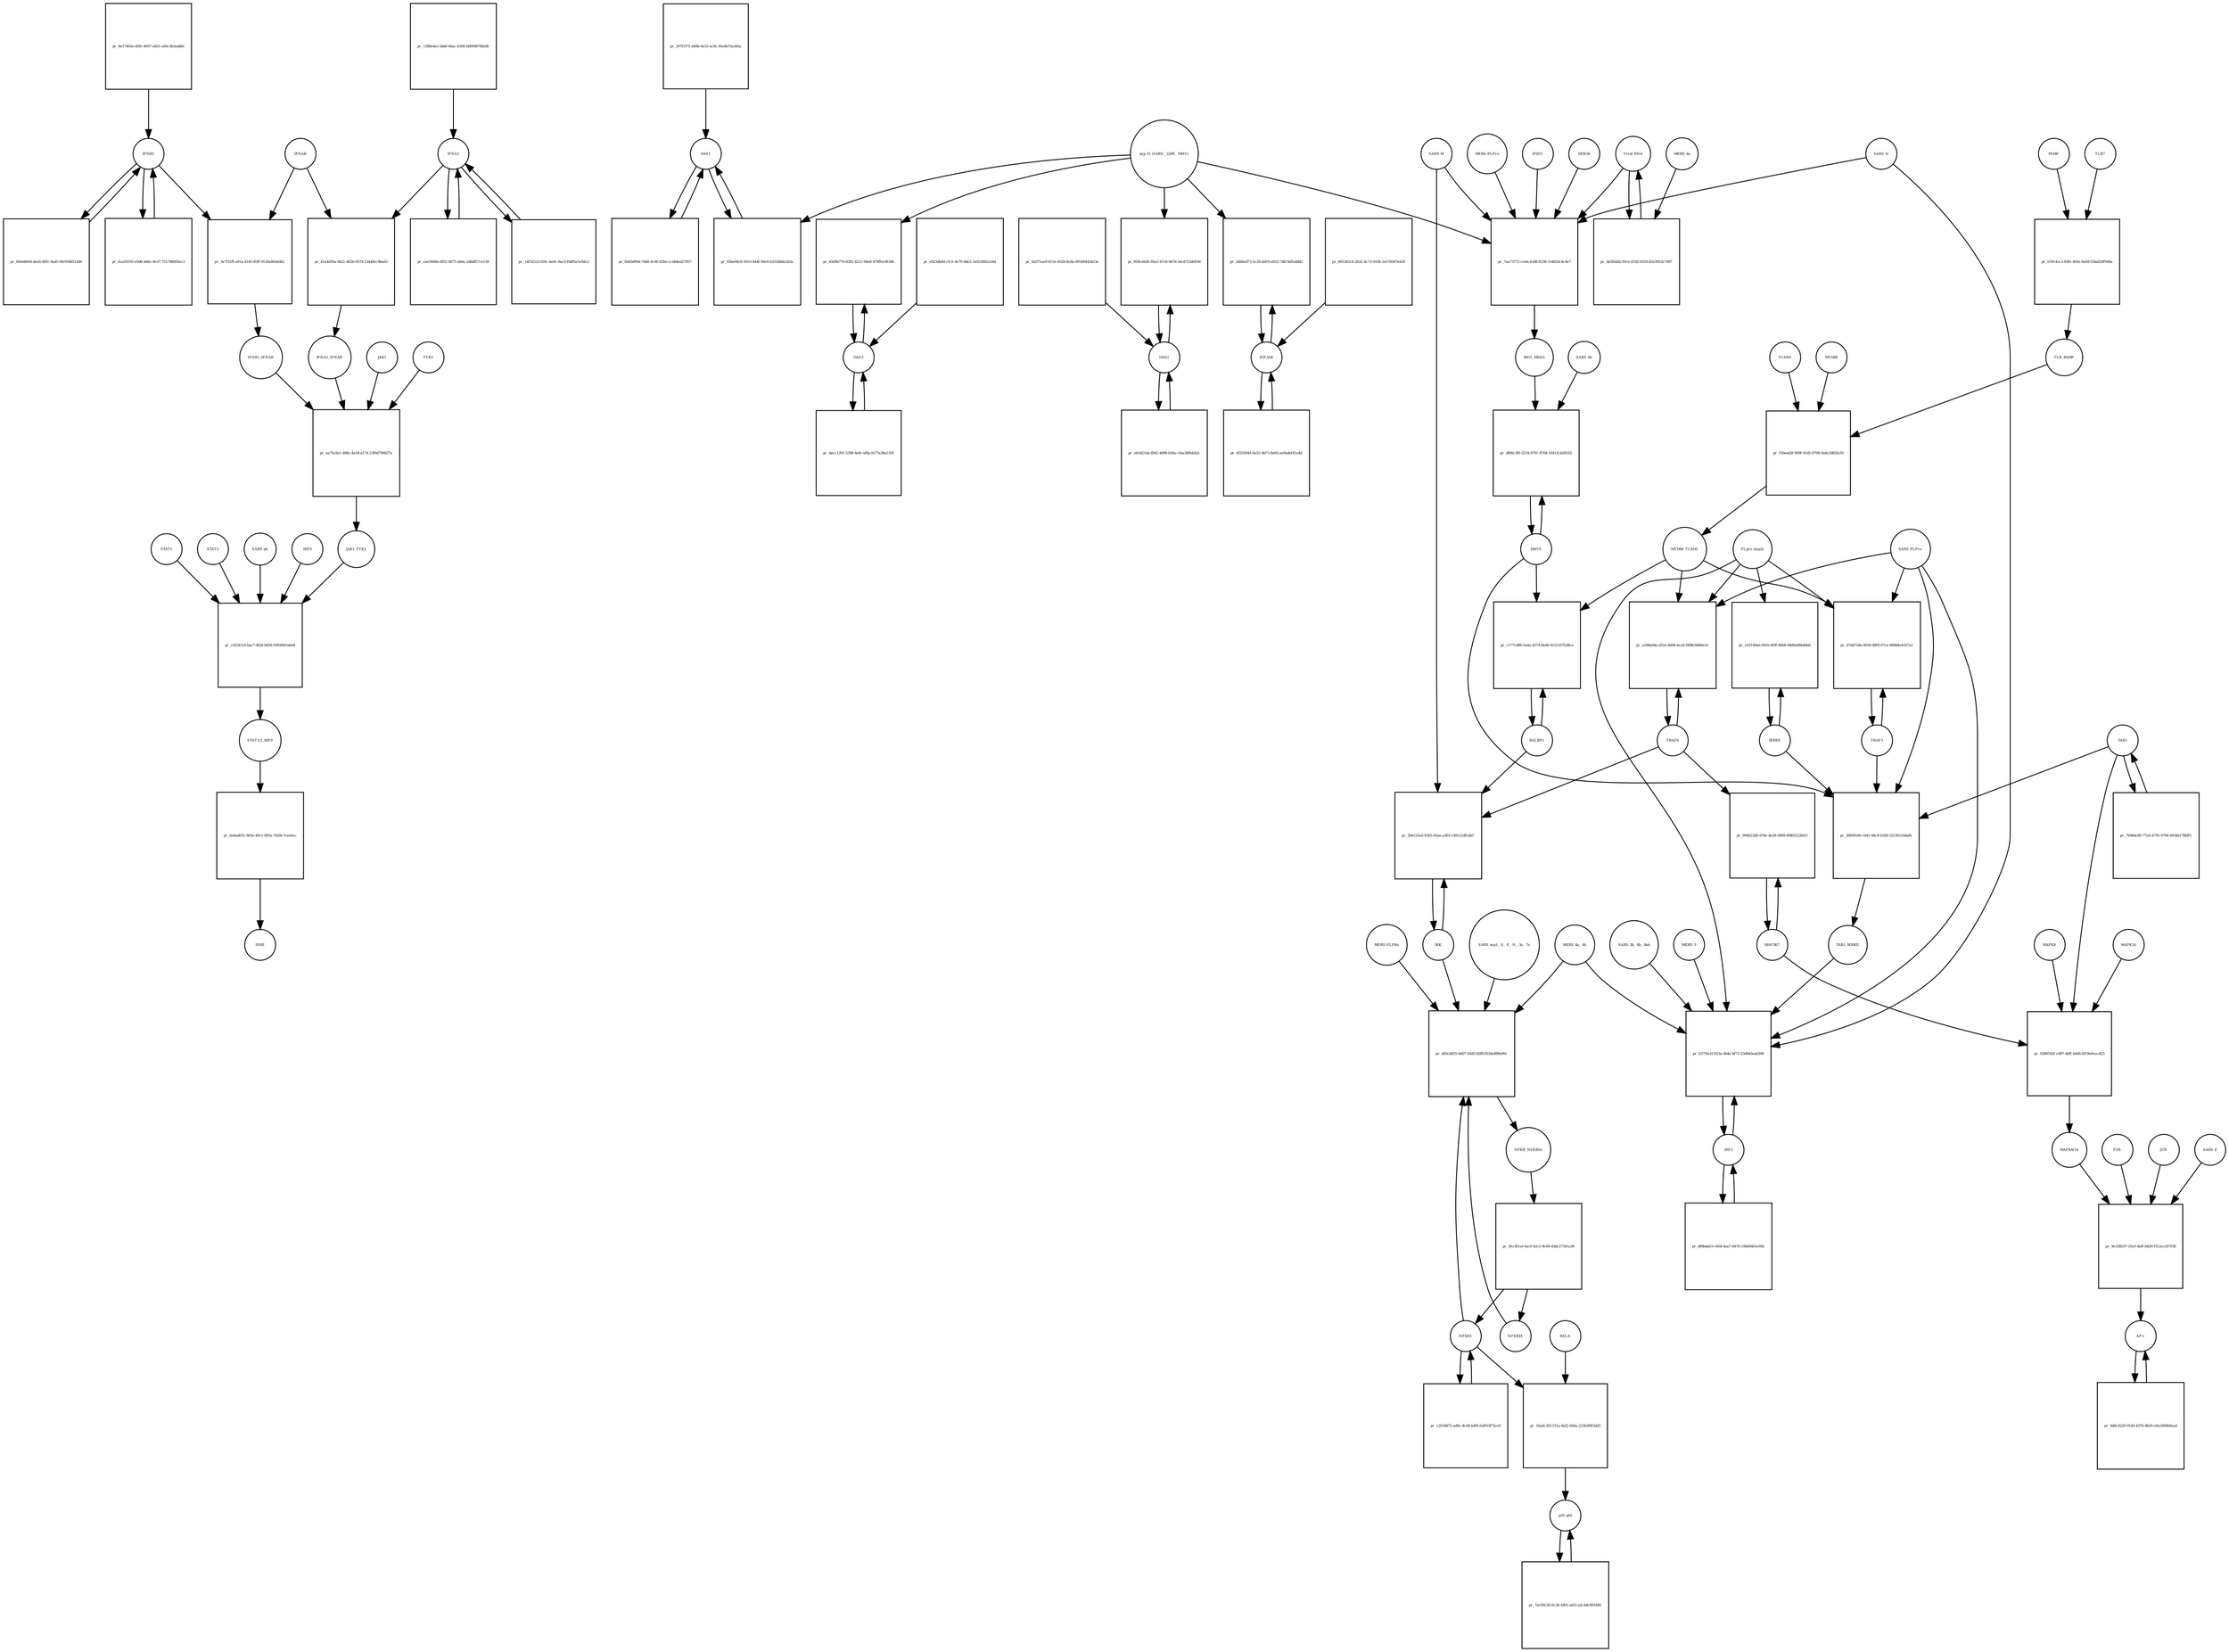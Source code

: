 strict digraph  {
IFNA1 [annotation="urn_miriam_pubmed_17911435|urn_miriam_pubmed_24362405", bipartite=0, cls=macromolecule, fontsize=4, label=IFNA1, shape=circle];
"pr_41a4d30a-0b21-462b-9574-23449ec8bad3" [annotation="", bipartite=1, cls=process, fontsize=4, label="pr_41a4d30a-0b21-462b-9574-23449ec8bad3", shape=square];
IFNAR [annotation=urn_miriam_pubmed_31226023, bipartite=0, cls=complex, fontsize=4, label=IFNAR, shape=circle];
IFNA1_IFNAR [annotation=urn_miriam_pubmed_31226023, bipartite=0, cls=complex, fontsize=4, label=IFNA1_IFNAR, shape=circle];
IFNB1 [annotation=urn_miriam_pubmed_24362405, bipartite=0, cls=macromolecule, fontsize=4, label=IFNB1, shape=circle];
"pr_3e7f31ff-a91a-4145-85ff-9130a80eb0b2" [annotation="", bipartite=1, cls=process, fontsize=4, label="pr_3e7f31ff-a91a-4145-85ff-9130a80eb0b2", shape=square];
IFNB1_IFNAR [annotation=urn_miriam_pubmed_31226023, bipartite=0, cls=complex, fontsize=4, label=IFNB1_IFNAR, shape=circle];
"pr_eae5608a-6f52-4073-ab0e-2d8df57ce139" [annotation="", bipartite=1, cls=process, fontsize=4, label="pr_eae5608a-6f52-4073-ab0e-2d8df57ce139", shape=square];
"pr_60eb400d-dee8-4f81-9ad5-0fe959d512d0" [annotation="", bipartite=1, cls=process, fontsize=4, label="pr_60eb400d-dee8-4f81-9ad5-0fe959d512d0", shape=square];
"pr_8e17405e-d5fe-4097-a821-e00c3b3addfd" [annotation="", bipartite=1, cls=process, fontsize=4, label="pr_8e17405e-d5fe-4097-a821-e00c3b3addfd", shape=square];
"pr_6ca50192-e9d6-4d6c-9e37-751788065ec2" [annotation="", bipartite=1, cls=process, fontsize=4, label="pr_6ca50192-e9d6-4d6c-9e37-751788065ec2", shape=square];
"pr_1388e4a1-bbbf-46ac-b306-b0099678fa9b" [annotation="", bipartite=1, cls=process, fontsize=4, label="pr_1388e4a1-bbbf-46ac-b306-b0099678fa9b", shape=square];
"pr_14f32522-f20c-4a9c-8ac9-f0df5a1e5dc2" [annotation="", bipartite=1, cls=process, fontsize=4, label="pr_14f32522-f20c-4a9c-8ac9-f0df5a1e5dc2", shape=square];
"STAT1/2_IRF9" [annotation=urn_miriam_pubmed_31226023, bipartite=0, cls=complex, fontsize=4, label="STAT1/2_IRF9", shape=circle];
"pr_be6ad051-9d3e-49c1-895a-7829c7cee6cc" [annotation="", bipartite=1, cls=process, fontsize=4, label="pr_be6ad051-9d3e-49c1-895a-7829c7cee6cc", shape=square];
ISRE [annotation=urn_miriam_pubmed_31226023, bipartite=0, cls=complex, fontsize=4, label=ISRE, shape=circle];
"pr_207f1f72-d49b-4e32-ac9c-f0edb75a345a" [annotation="", bipartite=1, cls=process, fontsize=4, label="pr_207f1f72-d49b-4e32-ac9c-f0edb75a345a", shape=square];
OAS1 [annotation=urn_miriam_pubmed_31226023, bipartite=0, cls=macromolecule, fontsize=4, label=OAS1, shape=circle];
"pr_681582c6-2b32-4c73-9108-2e578567e430" [annotation="", bipartite=1, cls=process, fontsize=4, label="pr_681582c6-2b32-4c73-9108-2e578567e430", shape=square];
EIF2AK [annotation=urn_miriam_pubmed_31226023, bipartite=0, cls=macromolecule, fontsize=4, label=EIF2AK, shape=circle];
"pr_8445d99d-76b8-4c66-82be-ccb64ed27857" [annotation="", bipartite=1, cls=process, fontsize=4, label="pr_8445d99d-76b8-4c66-82be-ccb64ed27857", shape=square];
"pr_6f332044-8a52-4b73-8a62-ea9adef41a4d" [annotation="", bipartite=1, cls=process, fontsize=4, label="pr_6f332044-8a52-4b73-8a62-ea9adef41a4d", shape=square];
PAMP [annotation="", bipartite=0, cls="simple chemical", fontsize=4, label=PAMP, shape=circle];
"pr_b78145c3-83fe-405e-ba58-f34a620f949a" [annotation="", bipartite=1, cls=process, fontsize=4, label="pr_b78145c3-83fe-405e-ba58-f34a620f949a", shape=square];
TLR7 [annotation="", bipartite=0, cls=macromolecule, fontsize=4, label=TLR7, shape=circle];
TLR_PAMP [annotation="", bipartite=0, cls=complex, fontsize=4, label=TLR_PAMP, shape=circle];
TRAF6 [annotation="", bipartite=0, cls=macromolecule, fontsize=4, label=TRAF6, shape=circle];
"pr_a288a84e-d52e-4d94-bca0-f898c68d9e1e" [annotation="", bipartite=1, cls=process, fontsize=4, label="pr_a288a84e-d52e-4d94-bca0-f898c68d9e1e", shape=square];
MYD88_TCAM1 [annotation="", bipartite=0, cls=complex, fontsize=4, label=MYD88_TCAM1, shape=circle];
"PLpro (nsp3)" [annotation="", bipartite=0, cls=macromolecule, fontsize=4, label="PLpro (nsp3)", shape=circle];
"SARS PLPro" [annotation=urn_miriam_pubmed_31226023, bipartite=0, cls=macromolecule, fontsize=4, label="SARS PLPro", shape=circle];
TAB1 [annotation="", bipartite=0, cls=macromolecule, fontsize=4, label=TAB1, shape=circle];
"pr_7696dc85-77a4-4795-9794-4934b178bff1" [annotation="", bipartite=1, cls=process, fontsize=4, label="pr_7696dc85-77a4-4795-9794-4934b178bff1", shape=square];
MAPK8 [annotation="", bipartite=0, cls=macromolecule, fontsize=4, label=MAPK8, shape=circle];
"pr_0288542f-c997-46ff-b406-8f19e9cec823" [annotation="", bipartite=1, cls=process, fontsize=4, label="pr_0288542f-c997-46ff-b406-8f19e9cec823", shape=square];
MAPK14 [annotation="", bipartite=0, cls=macromolecule, fontsize=4, label=MAPK14, shape=circle];
"MAPK8/14" [annotation="", bipartite=0, cls=complex, fontsize=4, label="MAPK8/14", shape=circle];
MAP3K7 [annotation="", bipartite=0, cls=macromolecule, fontsize=4, label=MAP3K7, shape=circle];
STAT1 [annotation=urn_miriam_pubmed_31226023, bipartite=0, cls=macromolecule, fontsize=4, label=STAT1, shape=circle];
"pr_c5f2431d-bac7-4f2d-b436-9393f6f5abd4" [annotation="", bipartite=1, cls=process, fontsize=4, label="pr_c5f2431d-bac7-4f2d-b436-9393f6f5abd4", shape=square];
STAT2 [annotation=urn_miriam_pubmed_31226023, bipartite=0, cls=macromolecule, fontsize=4, label=STAT2, shape=circle];
JAK1_TYK2 [annotation=urn_miriam_pubmed_31226023, bipartite=0, cls=complex, fontsize=4, label=JAK1_TYK2, shape=circle];
"SARS p6" [annotation=urn_miriam_pubmed_31226023, bipartite=0, cls=macromolecule, fontsize=4, label="SARS p6", shape=circle];
IRF9 [annotation=urn_miriam_pubmed_31226023, bipartite=0, cls=macromolecule, fontsize=4, label=IRF9, shape=circle];
JAK1 [annotation=urn_miriam_pubmed_31226023, bipartite=0, cls=macromolecule, fontsize=4, label=JAK1, shape=circle];
"pr_ea75c8a1-468c-4a58-a174-23f0d706827a" [annotation="", bipartite=1, cls=process, fontsize=4, label="pr_ea75c8a1-468c-4a58-a174-23f0d706827a", shape=square];
TYK2 [annotation=urn_miriam_pubmed_31226023, bipartite=0, cls=macromolecule, fontsize=4, label=TYK2, shape=circle];
"pr_0a571ae9-611e-4028-8c8a-005b9443423e" [annotation="", bipartite=1, cls=process, fontsize=4, label="pr_0a571ae9-611e-4028-8c8a-005b9443423e", shape=square];
OAS2 [annotation=urn_miriam_pubmed_31226023, bipartite=0, cls=macromolecule, fontsize=4, label=OAS2, shape=circle];
"pr_eb5d21da-fb42-4696-b58a-cfae369eb42c" [annotation="", bipartite=1, cls=process, fontsize=4, label="pr_eb5d21da-fb42-4696-b58a-cfae369eb42c", shape=square];
"pr_e823db9d-cfc5-4e70-9de3-3a923682a18d" [annotation="", bipartite=1, cls=process, fontsize=4, label="pr_e823db9d-cfc5-4e70-9de3-3a923682a18d", shape=square];
OAS3 [annotation=urn_miriam_pubmed_31226023, bipartite=0, cls=macromolecule, fontsize=4, label=OAS3, shape=circle];
"pr_decc1291-539b-4efe-af8a-fa77a36a1105" [annotation="", bipartite=1, cls=process, fontsize=4, label="pr_decc1291-539b-4efe-af8a-fa77a36a1105", shape=square];
TRAF3 [annotation="", bipartite=0, cls=macromolecule, fontsize=4, label=TRAF3, shape=circle];
"pr_b7dd72de-4918-48f9-97ce-989d4e41b7a2" [annotation="", bipartite=1, cls=process, fontsize=4, label="pr_b7dd72de-4918-48f9-97ce-989d4e41b7a2", shape=square];
"pr_99d623d9-d78e-4e28-9499-0f865523fef3" [annotation="", bipartite=1, cls=process, fontsize=4, label="pr_99d623d9-d78e-4e28-9499-0f865523fef3", shape=square];
FOS [annotation="", bipartite=0, cls=macromolecule, fontsize=4, label=FOS, shape=circle];
"pr_9e338237-25e3-4aff-b429-f312ec207f38" [annotation="", bipartite=1, cls=process, fontsize=4, label="pr_9e338237-25e3-4aff-b429-f312ec207f38", shape=square];
JUN [annotation="", bipartite=0, cls=macromolecule, fontsize=4, label=JUN, shape=circle];
"AP-1" [annotation="", bipartite=0, cls=complex, fontsize=4, label="AP-1", shape=circle];
"SARS E" [annotation=urn_miriam_pubmed_31226023, bipartite=0, cls=macromolecule, fontsize=4, label="SARS E", shape=circle];
"pr_0d6c4229-91d3-4376-9620-e6a1890b9ead" [annotation="", bipartite=1, cls=process, fontsize=4, label="pr_0d6c4229-91d3-4376-9620-e6a1890b9ead", shape=square];
IKK [annotation="", bipartite=0, cls=complex, fontsize=4, label=IKK, shape=circle];
"pr_5b6125a5-83b5-45ae-a303-149121df1db7" [annotation="", bipartite=1, cls=process, fontsize=4, label="pr_5b6125a5-83b5-45ae-a303-149121df1db7", shape=square];
RALBP1 [annotation="", bipartite=0, cls=macromolecule, fontsize=4, label=RALBP1, shape=circle];
"SARS M" [annotation=urn_miriam_pubmed_31226023, bipartite=0, cls=macromolecule, fontsize=4, label="SARS M", shape=circle];
NFKB_NFKBIA [annotation="", bipartite=0, cls=complex, fontsize=4, label=NFKB_NFKBIA, shape=circle];
"pr_81c4f1a5-fac0-42c2-8c04-d3dc27341a39" [annotation="", bipartite=1, cls=process, fontsize=4, label="pr_81c4f1a5-fac0-42c2-8c04-d3dc27341a39", shape=square];
NFKBIA [annotation="", bipartite=0, cls=macromolecule, fontsize=4, label=NFKBIA, shape=circle];
NFKB1 [annotation="", bipartite=0, cls=macromolecule, fontsize=4, label=NFKB1, shape=circle];
"pr_d43cb835-b607-43d5-82f8-f63de889e00c" [annotation="", bipartite=1, cls=process, fontsize=4, label="pr_d43cb835-b607-43d5-82f8-f63de889e00c", shape=square];
"SARS nsp1_ S_ E_ N_ 3a_ 7a" [annotation=urn_miriam_pubmed_31226023, bipartite=0, cls=macromolecule, fontsize=4, label="SARS nsp1_ S_ E_ N_ 3a_ 7a", shape=circle];
"MERS 4a_ 4b" [annotation="", bipartite=0, cls=macromolecule, fontsize=4, label="MERS 4a_ 4b", shape=circle];
"MERS PLPRo" [annotation="", bipartite=0, cls=macromolecule, fontsize=4, label="MERS PLPRo", shape=circle];
"pr_c2639d72-ad0c-4cd4-b4f9-faf053f72ce9" [annotation="", bipartite=1, cls=process, fontsize=4, label="pr_c2639d72-ad0c-4cd4-b4f9-faf053f72ce9", shape=square];
IKBKE [annotation="", bipartite=0, cls=macromolecule, fontsize=4, label=IKBKE, shape=circle];
"pr_c62149a6-0016-4f9f-96b6-94d9a96b4bbd" [annotation="", bipartite=1, cls=process, fontsize=4, label="pr_c62149a6-0016-4f9f-96b6-94d9a96b4bbd", shape=square];
"pr_28f09166-1441-44c9-b18d-3253021b4af6" [annotation="", bipartite=1, cls=process, fontsize=4, label="pr_28f09166-1441-44c9-b18d-3253021b4af6", shape=square];
TAB1_IKBKE [annotation="", bipartite=0, cls=complex, fontsize=4, label=TAB1_IKBKE, shape=circle];
MAVS [annotation="", bipartite=0, cls=macromolecule, fontsize=4, label=MAVS, shape=circle];
IRF3 [annotation="", bipartite=0, cls=macromolecule, fontsize=4, label=IRF3, shape=circle];
"pr_b375fe1f-823a-4b4e-bf73-23d9d3eab398" [annotation="", bipartite=1, cls=process, fontsize=4, label="pr_b375fe1f-823a-4b4e-bf73-23d9d3eab398", shape=square];
"SARS 3b_ 8b_ 8ab" [annotation=urn_miriam_pubmed_31226023, bipartite=0, cls=macromolecule, fontsize=4, label="SARS 3b_ 8b_ 8ab", shape=circle];
"MERS 5" [annotation="", bipartite=0, cls=macromolecule, fontsize=4, label="MERS 5", shape=circle];
"SARS N" [annotation="", bipartite=0, cls=macromolecule, fontsize=4, label="SARS N", shape=circle];
"pr_df8bda03-c604-4ea7-8476-194d9465e95b" [annotation="", bipartite=1, cls=process, fontsize=4, label="pr_df8bda03-c604-4ea7-8476-194d9465e95b", shape=square];
TCAM1 [annotation="", bipartite=0, cls=macromolecule, fontsize=4, label=TCAM1, shape=circle];
"pr_f30ead3f-009f-41d5-9708-0edc2082fa50" [annotation="", bipartite=1, cls=process, fontsize=4, label="pr_f30ead3f-009f-41d5-9708-0edc2082fa50", shape=square];
MYD88 [annotation=urn_miriam_pubmed_31226023, bipartite=0, cls=macromolecule, fontsize=4, label=MYD88, shape=circle];
"pr_c177cd06-5a4a-4374-8ed6-9c51107b38ce" [annotation="", bipartite=1, cls=process, fontsize=4, label="pr_c177cd06-5a4a-4374-8ed6-9c51107b38ce", shape=square];
RELA [annotation="", bipartite=0, cls=macromolecule, fontsize=4, label=RELA, shape=circle];
"pr_1ba4c361-f31a-4af2-9d4a-223b2f8f3dd3" [annotation="", bipartite=1, cls=process, fontsize=4, label="pr_1ba4c361-f31a-4af2-9d4a-223b2f8f3dd3", shape=square];
p50_p65 [annotation="", bipartite=0, cls=complex, fontsize=4, label=p50_p65, shape=circle];
"pr_7ec09c20-0c2b-4401-afe5-a3c4dc881846" [annotation="", bipartite=1, cls=process, fontsize=4, label="pr_7ec09c20-0c2b-4401-afe5-a3c4dc881846", shape=square];
IFIH1 [annotation="", bipartite=0, cls=macromolecule, fontsize=4, label=IFIH1, shape=circle];
"pr_7aa73772-ceab-41d8-8238-154824c4c4e7" [annotation="", bipartite=1, cls=process, fontsize=4, label="pr_7aa73772-ceab-41d8-8238-154824c4c4e7", shape=square];
DDX58 [annotation="", bipartite=0, cls=macromolecule, fontsize=4, label=DDX58, shape=circle];
RIG1_MDA5 [annotation="", bipartite=0, cls=complex, fontsize=4, label=RIG1_MDA5, shape=circle];
"Viral RNA" [annotation="", bipartite=0, cls="simple chemical", fontsize=4, label="Viral RNA", shape=circle];
"nsp 15 (SARS_ 229E_ MHV)" [annotation=urn_miriam_pubmed_31226023, bipartite=0, cls=macromolecule, fontsize=4, label="nsp 15 (SARS_ 229E_ MHV)", shape=circle];
"MERS PLPro" [annotation="", bipartite=0, cls=macromolecule, fontsize=4, label="MERS PLPro", shape=circle];
"pr_df66c3f0-2218-4761-8764-16413cb28163" [annotation="", bipartite=1, cls=process, fontsize=4, label="pr_df66c3f0-2218-4761-8764-16413cb28163", shape=square];
"SARS 9b" [annotation=urn_miriam_pubmed_31226023, bipartite=0, cls=macromolecule, fontsize=4, label="SARS 9b", shape=circle];
"pr_45d9b779-8281-4212-98e8-470ffec8f3d6" [annotation="", bipartite=1, cls=process, fontsize=4, label="pr_45d9b779-8281-4212-98e8-470ffec8f3d6", shape=square];
"pr_858cd43b-93a3-47c8-9b7d-34c8752dd936" [annotation="", bipartite=1, cls=process, fontsize=4, label="pr_858cd43b-93a3-47c8-9b7d-34c8752dd936", shape=square];
"pr_92be94c8-5010-444f-90e9-b355d6da2b3a" [annotation="", bipartite=1, cls=process, fontsize=4, label="pr_92be94c8-5010-444f-90e9-b355d6da2b3a", shape=square];
"pr_2bb6ad73-5c28-4d19-a922-7db74d5a8d42" [annotation="", bipartite=1, cls=process, fontsize=4, label="pr_2bb6ad73-5c28-4d19-a922-7db74d5a8d42", shape=square];
"pr_da5f44d2-f0ce-47d2-8359-82e3953c7087" [annotation="", bipartite=1, cls=process, fontsize=4, label="pr_da5f44d2-f0ce-47d2-8359-82e3953c7087", shape=square];
"MERS 4a" [annotation="", bipartite=0, cls=macromolecule, fontsize=4, label="MERS 4a", shape=circle];
IFNA1 -> "pr_41a4d30a-0b21-462b-9574-23449ec8bad3"  [annotation="", interaction_type=consumption];
IFNA1 -> "pr_eae5608a-6f52-4073-ab0e-2d8df57ce139"  [annotation="", interaction_type=consumption];
IFNA1 -> "pr_14f32522-f20c-4a9c-8ac9-f0df5a1e5dc2"  [annotation="", interaction_type=consumption];
"pr_41a4d30a-0b21-462b-9574-23449ec8bad3" -> IFNA1_IFNAR  [annotation="", interaction_type=production];
IFNAR -> "pr_41a4d30a-0b21-462b-9574-23449ec8bad3"  [annotation="", interaction_type=consumption];
IFNAR -> "pr_3e7f31ff-a91a-4145-85ff-9130a80eb0b2"  [annotation="", interaction_type=consumption];
IFNA1_IFNAR -> "pr_ea75c8a1-468c-4a58-a174-23f0d706827a"  [annotation=urn_miriam_pubmed_31226023, interaction_type=catalysis];
IFNB1 -> "pr_3e7f31ff-a91a-4145-85ff-9130a80eb0b2"  [annotation="", interaction_type=consumption];
IFNB1 -> "pr_60eb400d-dee8-4f81-9ad5-0fe959d512d0"  [annotation="", interaction_type=consumption];
IFNB1 -> "pr_6ca50192-e9d6-4d6c-9e37-751788065ec2"  [annotation="", interaction_type=consumption];
"pr_3e7f31ff-a91a-4145-85ff-9130a80eb0b2" -> IFNB1_IFNAR  [annotation="", interaction_type=production];
IFNB1_IFNAR -> "pr_ea75c8a1-468c-4a58-a174-23f0d706827a"  [annotation=urn_miriam_pubmed_31226023, interaction_type=catalysis];
"pr_eae5608a-6f52-4073-ab0e-2d8df57ce139" -> IFNA1  [annotation="", interaction_type=production];
"pr_60eb400d-dee8-4f81-9ad5-0fe959d512d0" -> IFNB1  [annotation="", interaction_type=production];
"pr_8e17405e-d5fe-4097-a821-e00c3b3addfd" -> IFNB1  [annotation="", interaction_type=production];
"pr_6ca50192-e9d6-4d6c-9e37-751788065ec2" -> IFNB1  [annotation="", interaction_type=production];
"pr_1388e4a1-bbbf-46ac-b306-b0099678fa9b" -> IFNA1  [annotation="", interaction_type=production];
"pr_14f32522-f20c-4a9c-8ac9-f0df5a1e5dc2" -> IFNA1  [annotation="", interaction_type=production];
"STAT1/2_IRF9" -> "pr_be6ad051-9d3e-49c1-895a-7829c7cee6cc"  [annotation="", interaction_type=consumption];
"pr_be6ad051-9d3e-49c1-895a-7829c7cee6cc" -> ISRE  [annotation="", interaction_type=production];
"pr_207f1f72-d49b-4e32-ac9c-f0edb75a345a" -> OAS1  [annotation="", interaction_type=production];
OAS1 -> "pr_8445d99d-76b8-4c66-82be-ccb64ed27857"  [annotation="", interaction_type=consumption];
OAS1 -> "pr_92be94c8-5010-444f-90e9-b355d6da2b3a"  [annotation="", interaction_type=consumption];
"pr_681582c6-2b32-4c73-9108-2e578567e430" -> EIF2AK  [annotation="", interaction_type=production];
EIF2AK -> "pr_6f332044-8a52-4b73-8a62-ea9adef41a4d"  [annotation="", interaction_type=consumption];
EIF2AK -> "pr_2bb6ad73-5c28-4d19-a922-7db74d5a8d42"  [annotation="", interaction_type=consumption];
"pr_8445d99d-76b8-4c66-82be-ccb64ed27857" -> OAS1  [annotation="", interaction_type=production];
"pr_6f332044-8a52-4b73-8a62-ea9adef41a4d" -> EIF2AK  [annotation="", interaction_type=production];
PAMP -> "pr_b78145c3-83fe-405e-ba58-f34a620f949a"  [annotation="", interaction_type=consumption];
"pr_b78145c3-83fe-405e-ba58-f34a620f949a" -> TLR_PAMP  [annotation="", interaction_type=production];
TLR7 -> "pr_b78145c3-83fe-405e-ba58-f34a620f949a"  [annotation="", interaction_type=consumption];
TLR_PAMP -> "pr_f30ead3f-009f-41d5-9708-0edc2082fa50"  [annotation="", interaction_type=catalysis];
TRAF6 -> "pr_a288a84e-d52e-4d94-bca0-f898c68d9e1e"  [annotation="", interaction_type=consumption];
TRAF6 -> "pr_99d623d9-d78e-4e28-9499-0f865523fef3"  [annotation="", interaction_type=catalysis];
TRAF6 -> "pr_5b6125a5-83b5-45ae-a303-149121df1db7"  [annotation="", interaction_type=catalysis];
"pr_a288a84e-d52e-4d94-bca0-f898c68d9e1e" -> TRAF6  [annotation="", interaction_type=production];
MYD88_TCAM1 -> "pr_a288a84e-d52e-4d94-bca0-f898c68d9e1e"  [annotation=urn_miriam_pubmed_31226023, interaction_type=catalysis];
MYD88_TCAM1 -> "pr_b7dd72de-4918-48f9-97ce-989d4e41b7a2"  [annotation="", interaction_type=catalysis];
MYD88_TCAM1 -> "pr_c177cd06-5a4a-4374-8ed6-9c51107b38ce"  [annotation="", interaction_type=catalysis];
"PLpro (nsp3)" -> "pr_a288a84e-d52e-4d94-bca0-f898c68d9e1e"  [annotation=urn_miriam_pubmed_31226023, interaction_type=inhibition];
"PLpro (nsp3)" -> "pr_b7dd72de-4918-48f9-97ce-989d4e41b7a2"  [annotation="", interaction_type=inhibition];
"PLpro (nsp3)" -> "pr_c62149a6-0016-4f9f-96b6-94d9a96b4bbd"  [annotation="", interaction_type=inhibition];
"PLpro (nsp3)" -> "pr_b375fe1f-823a-4b4e-bf73-23d9d3eab398"  [annotation="", interaction_type=inhibition];
"SARS PLPro" -> "pr_a288a84e-d52e-4d94-bca0-f898c68d9e1e"  [annotation=urn_miriam_pubmed_31226023, interaction_type=inhibition];
"SARS PLPro" -> "pr_b7dd72de-4918-48f9-97ce-989d4e41b7a2"  [annotation="", interaction_type=inhibition];
"SARS PLPro" -> "pr_28f09166-1441-44c9-b18d-3253021b4af6"  [annotation="", interaction_type=inhibition];
"SARS PLPro" -> "pr_b375fe1f-823a-4b4e-bf73-23d9d3eab398"  [annotation="", interaction_type=inhibition];
TAB1 -> "pr_7696dc85-77a4-4795-9794-4934b178bff1"  [annotation="", interaction_type=consumption];
TAB1 -> "pr_0288542f-c997-46ff-b406-8f19e9cec823"  [annotation="", interaction_type=catalysis];
TAB1 -> "pr_28f09166-1441-44c9-b18d-3253021b4af6"  [annotation="", interaction_type=consumption];
"pr_7696dc85-77a4-4795-9794-4934b178bff1" -> TAB1  [annotation="", interaction_type=production];
MAPK8 -> "pr_0288542f-c997-46ff-b406-8f19e9cec823"  [annotation="", interaction_type=consumption];
"pr_0288542f-c997-46ff-b406-8f19e9cec823" -> "MAPK8/14"  [annotation="", interaction_type=production];
MAPK14 -> "pr_0288542f-c997-46ff-b406-8f19e9cec823"  [annotation="", interaction_type=consumption];
"MAPK8/14" -> "pr_9e338237-25e3-4aff-b429-f312ec207f38"  [annotation="", interaction_type=catalysis];
MAP3K7 -> "pr_0288542f-c997-46ff-b406-8f19e9cec823"  [annotation="", interaction_type=catalysis];
MAP3K7 -> "pr_99d623d9-d78e-4e28-9499-0f865523fef3"  [annotation="", interaction_type=consumption];
STAT1 -> "pr_c5f2431d-bac7-4f2d-b436-9393f6f5abd4"  [annotation="", interaction_type=consumption];
"pr_c5f2431d-bac7-4f2d-b436-9393f6f5abd4" -> "STAT1/2_IRF9"  [annotation="", interaction_type=production];
STAT2 -> "pr_c5f2431d-bac7-4f2d-b436-9393f6f5abd4"  [annotation="", interaction_type=consumption];
JAK1_TYK2 -> "pr_c5f2431d-bac7-4f2d-b436-9393f6f5abd4"  [annotation=urn_miriam_pubmed_31226023, interaction_type=catalysis];
"SARS p6" -> "pr_c5f2431d-bac7-4f2d-b436-9393f6f5abd4"  [annotation=urn_miriam_pubmed_31226023, interaction_type=inhibition];
IRF9 -> "pr_c5f2431d-bac7-4f2d-b436-9393f6f5abd4"  [annotation="", interaction_type=consumption];
JAK1 -> "pr_ea75c8a1-468c-4a58-a174-23f0d706827a"  [annotation="", interaction_type=consumption];
"pr_ea75c8a1-468c-4a58-a174-23f0d706827a" -> JAK1_TYK2  [annotation="", interaction_type=production];
TYK2 -> "pr_ea75c8a1-468c-4a58-a174-23f0d706827a"  [annotation="", interaction_type=consumption];
"pr_0a571ae9-611e-4028-8c8a-005b9443423e" -> OAS2  [annotation="", interaction_type=production];
OAS2 -> "pr_eb5d21da-fb42-4696-b58a-cfae369eb42c"  [annotation="", interaction_type=consumption];
OAS2 -> "pr_858cd43b-93a3-47c8-9b7d-34c8752dd936"  [annotation="", interaction_type=consumption];
"pr_eb5d21da-fb42-4696-b58a-cfae369eb42c" -> OAS2  [annotation="", interaction_type=production];
"pr_e823db9d-cfc5-4e70-9de3-3a923682a18d" -> OAS3  [annotation="", interaction_type=production];
OAS3 -> "pr_decc1291-539b-4efe-af8a-fa77a36a1105"  [annotation="", interaction_type=consumption];
OAS3 -> "pr_45d9b779-8281-4212-98e8-470ffec8f3d6"  [annotation="", interaction_type=consumption];
"pr_decc1291-539b-4efe-af8a-fa77a36a1105" -> OAS3  [annotation="", interaction_type=production];
TRAF3 -> "pr_b7dd72de-4918-48f9-97ce-989d4e41b7a2"  [annotation="", interaction_type=consumption];
TRAF3 -> "pr_28f09166-1441-44c9-b18d-3253021b4af6"  [annotation="", interaction_type=catalysis];
"pr_b7dd72de-4918-48f9-97ce-989d4e41b7a2" -> TRAF3  [annotation="", interaction_type=production];
"pr_99d623d9-d78e-4e28-9499-0f865523fef3" -> MAP3K7  [annotation="", interaction_type=production];
FOS -> "pr_9e338237-25e3-4aff-b429-f312ec207f38"  [annotation="", interaction_type=consumption];
"pr_9e338237-25e3-4aff-b429-f312ec207f38" -> "AP-1"  [annotation="", interaction_type=production];
JUN -> "pr_9e338237-25e3-4aff-b429-f312ec207f38"  [annotation="", interaction_type=consumption];
"AP-1" -> "pr_0d6c4229-91d3-4376-9620-e6a1890b9ead"  [annotation="", interaction_type=consumption];
"SARS E" -> "pr_9e338237-25e3-4aff-b429-f312ec207f38"  [annotation="", interaction_type=catalysis];
"pr_0d6c4229-91d3-4376-9620-e6a1890b9ead" -> "AP-1"  [annotation="", interaction_type=production];
IKK -> "pr_5b6125a5-83b5-45ae-a303-149121df1db7"  [annotation="", interaction_type=consumption];
IKK -> "pr_d43cb835-b607-43d5-82f8-f63de889e00c"  [annotation="", interaction_type=inhibition];
"pr_5b6125a5-83b5-45ae-a303-149121df1db7" -> IKK  [annotation="", interaction_type=production];
RALBP1 -> "pr_5b6125a5-83b5-45ae-a303-149121df1db7"  [annotation="", interaction_type=catalysis];
RALBP1 -> "pr_c177cd06-5a4a-4374-8ed6-9c51107b38ce"  [annotation="", interaction_type=consumption];
"SARS M" -> "pr_5b6125a5-83b5-45ae-a303-149121df1db7"  [annotation="", interaction_type=inhibition];
"SARS M" -> "pr_7aa73772-ceab-41d8-8238-154824c4c4e7"  [annotation="", interaction_type=inhibition];
NFKB_NFKBIA -> "pr_81c4f1a5-fac0-42c2-8c04-d3dc27341a39"  [annotation="", interaction_type=consumption];
"pr_81c4f1a5-fac0-42c2-8c04-d3dc27341a39" -> NFKBIA  [annotation="", interaction_type=production];
"pr_81c4f1a5-fac0-42c2-8c04-d3dc27341a39" -> NFKB1  [annotation="", interaction_type=production];
NFKBIA -> "pr_d43cb835-b607-43d5-82f8-f63de889e00c"  [annotation="", interaction_type=consumption];
NFKB1 -> "pr_d43cb835-b607-43d5-82f8-f63de889e00c"  [annotation="", interaction_type=consumption];
NFKB1 -> "pr_c2639d72-ad0c-4cd4-b4f9-faf053f72ce9"  [annotation="", interaction_type=consumption];
NFKB1 -> "pr_1ba4c361-f31a-4af2-9d4a-223b2f8f3dd3"  [annotation="", interaction_type=consumption];
"pr_d43cb835-b607-43d5-82f8-f63de889e00c" -> NFKB_NFKBIA  [annotation="", interaction_type=production];
"SARS nsp1_ S_ E_ N_ 3a_ 7a" -> "pr_d43cb835-b607-43d5-82f8-f63de889e00c"  [annotation="", interaction_type=catalysis];
"MERS 4a_ 4b" -> "pr_d43cb835-b607-43d5-82f8-f63de889e00c"  [annotation="", interaction_type=inhibition];
"MERS 4a_ 4b" -> "pr_b375fe1f-823a-4b4e-bf73-23d9d3eab398"  [annotation="", interaction_type=inhibition];
"MERS PLPRo" -> "pr_d43cb835-b607-43d5-82f8-f63de889e00c"  [annotation="", interaction_type=inhibition];
"pr_c2639d72-ad0c-4cd4-b4f9-faf053f72ce9" -> NFKB1  [annotation="", interaction_type=production];
IKBKE -> "pr_c62149a6-0016-4f9f-96b6-94d9a96b4bbd"  [annotation="", interaction_type=consumption];
IKBKE -> "pr_28f09166-1441-44c9-b18d-3253021b4af6"  [annotation="", interaction_type=consumption];
"pr_c62149a6-0016-4f9f-96b6-94d9a96b4bbd" -> IKBKE  [annotation="", interaction_type=production];
"pr_28f09166-1441-44c9-b18d-3253021b4af6" -> TAB1_IKBKE  [annotation="", interaction_type=production];
TAB1_IKBKE -> "pr_b375fe1f-823a-4b4e-bf73-23d9d3eab398"  [annotation="", interaction_type=catalysis];
MAVS -> "pr_28f09166-1441-44c9-b18d-3253021b4af6"  [annotation="", interaction_type=catalysis];
MAVS -> "pr_c177cd06-5a4a-4374-8ed6-9c51107b38ce"  [annotation="", interaction_type=catalysis];
MAVS -> "pr_df66c3f0-2218-4761-8764-16413cb28163"  [annotation="", interaction_type=consumption];
IRF3 -> "pr_b375fe1f-823a-4b4e-bf73-23d9d3eab398"  [annotation="", interaction_type=consumption];
IRF3 -> "pr_df8bda03-c604-4ea7-8476-194d9465e95b"  [annotation="", interaction_type=consumption];
"pr_b375fe1f-823a-4b4e-bf73-23d9d3eab398" -> IRF3  [annotation="", interaction_type=production];
"SARS 3b_ 8b_ 8ab" -> "pr_b375fe1f-823a-4b4e-bf73-23d9d3eab398"  [annotation="", interaction_type=inhibition];
"MERS 5" -> "pr_b375fe1f-823a-4b4e-bf73-23d9d3eab398"  [annotation="", interaction_type=inhibition];
"SARS N" -> "pr_b375fe1f-823a-4b4e-bf73-23d9d3eab398"  [annotation="", interaction_type=inhibition];
"SARS N" -> "pr_7aa73772-ceab-41d8-8238-154824c4c4e7"  [annotation="", interaction_type=inhibition];
"pr_df8bda03-c604-4ea7-8476-194d9465e95b" -> IRF3  [annotation="", interaction_type=production];
TCAM1 -> "pr_f30ead3f-009f-41d5-9708-0edc2082fa50"  [annotation="", interaction_type=consumption];
"pr_f30ead3f-009f-41d5-9708-0edc2082fa50" -> MYD88_TCAM1  [annotation="", interaction_type=production];
MYD88 -> "pr_f30ead3f-009f-41d5-9708-0edc2082fa50"  [annotation="", interaction_type=consumption];
"pr_c177cd06-5a4a-4374-8ed6-9c51107b38ce" -> RALBP1  [annotation="", interaction_type=production];
RELA -> "pr_1ba4c361-f31a-4af2-9d4a-223b2f8f3dd3"  [annotation="", interaction_type=consumption];
"pr_1ba4c361-f31a-4af2-9d4a-223b2f8f3dd3" -> p50_p65  [annotation="", interaction_type=production];
p50_p65 -> "pr_7ec09c20-0c2b-4401-afe5-a3c4dc881846"  [annotation="", interaction_type=consumption];
"pr_7ec09c20-0c2b-4401-afe5-a3c4dc881846" -> p50_p65  [annotation="", interaction_type=production];
IFIH1 -> "pr_7aa73772-ceab-41d8-8238-154824c4c4e7"  [annotation="", interaction_type=consumption];
"pr_7aa73772-ceab-41d8-8238-154824c4c4e7" -> RIG1_MDA5  [annotation="", interaction_type=production];
DDX58 -> "pr_7aa73772-ceab-41d8-8238-154824c4c4e7"  [annotation="", interaction_type=consumption];
RIG1_MDA5 -> "pr_df66c3f0-2218-4761-8764-16413cb28163"  [annotation="", interaction_type=catalysis];
"Viral RNA" -> "pr_7aa73772-ceab-41d8-8238-154824c4c4e7"  [annotation="", interaction_type=catalysis];
"Viral RNA" -> "pr_da5f44d2-f0ce-47d2-8359-82e3953c7087"  [annotation="", interaction_type=consumption];
"nsp 15 (SARS_ 229E_ MHV)" -> "pr_7aa73772-ceab-41d8-8238-154824c4c4e7"  [annotation="", interaction_type=inhibition];
"nsp 15 (SARS_ 229E_ MHV)" -> "pr_45d9b779-8281-4212-98e8-470ffec8f3d6"  [annotation="", interaction_type=inhibition];
"nsp 15 (SARS_ 229E_ MHV)" -> "pr_858cd43b-93a3-47c8-9b7d-34c8752dd936"  [annotation="", interaction_type=inhibition];
"nsp 15 (SARS_ 229E_ MHV)" -> "pr_92be94c8-5010-444f-90e9-b355d6da2b3a"  [annotation="", interaction_type=inhibition];
"nsp 15 (SARS_ 229E_ MHV)" -> "pr_2bb6ad73-5c28-4d19-a922-7db74d5a8d42"  [annotation="", interaction_type=inhibition];
"MERS PLPro" -> "pr_7aa73772-ceab-41d8-8238-154824c4c4e7"  [annotation="", interaction_type=inhibition];
"pr_df66c3f0-2218-4761-8764-16413cb28163" -> MAVS  [annotation="", interaction_type=production];
"SARS 9b" -> "pr_df66c3f0-2218-4761-8764-16413cb28163"  [annotation="", interaction_type=inhibition];
"pr_45d9b779-8281-4212-98e8-470ffec8f3d6" -> OAS3  [annotation="", interaction_type=production];
"pr_858cd43b-93a3-47c8-9b7d-34c8752dd936" -> OAS2  [annotation="", interaction_type=production];
"pr_92be94c8-5010-444f-90e9-b355d6da2b3a" -> OAS1  [annotation="", interaction_type=production];
"pr_2bb6ad73-5c28-4d19-a922-7db74d5a8d42" -> EIF2AK  [annotation="", interaction_type=production];
"pr_da5f44d2-f0ce-47d2-8359-82e3953c7087" -> "Viral RNA"  [annotation="", interaction_type=production];
"MERS 4a" -> "pr_da5f44d2-f0ce-47d2-8359-82e3953c7087"  [annotation="", interaction_type=inhibition];
}
